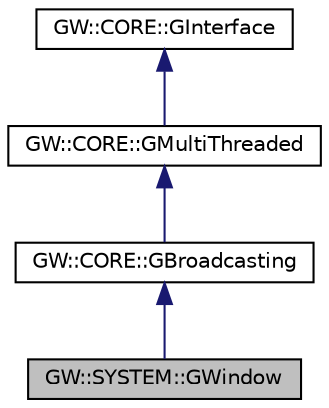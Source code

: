 digraph "GW::SYSTEM::GWindow"
{
 // LATEX_PDF_SIZE
  edge [fontname="Helvetica",fontsize="10",labelfontname="Helvetica",labelfontsize="10"];
  node [fontname="Helvetica",fontsize="10",shape=record];
  Node0 [label="GW::SYSTEM::GWindow",height=0.2,width=0.4,color="black", fillcolor="grey75", style="filled", fontcolor="black",tooltip="A thread-safe window creation and management library."];
  Node1 -> Node0 [dir="back",color="midnightblue",fontsize="10",style="solid",fontname="Helvetica"];
  Node1 [label="GW::CORE::GBroadcasting",height=0.2,width=0.4,color="black", fillcolor="white", style="filled",URL="$classGW_1_1CORE_1_1GBroadcasting.html",tooltip="The GBroadcasting Interface is capable of registering & deregistering GListener interfaces."];
  Node2 -> Node1 [dir="back",color="midnightblue",fontsize="10",style="solid",fontname="Helvetica"];
  Node2 [label="GW::CORE::GMultiThreaded",height=0.2,width=0.4,color="black", fillcolor="white", style="filled",URL="$classGW_1_1CORE_1_1GMultiThreaded.html",tooltip="This interface is only used to label and query interfaces which promise to 100% internally support th..."];
  Node3 -> Node2 [dir="back",color="midnightblue",fontsize="10",style="solid",fontname="Helvetica"];
  Node3 [label="GW::CORE::GInterface",height=0.2,width=0.4,color="black", fillcolor="white", style="filled",URL="$classGW_1_1CORE_1_1GInterface.html",tooltip="Base interface all Gateware interfaces must support at a minimum."];
}
